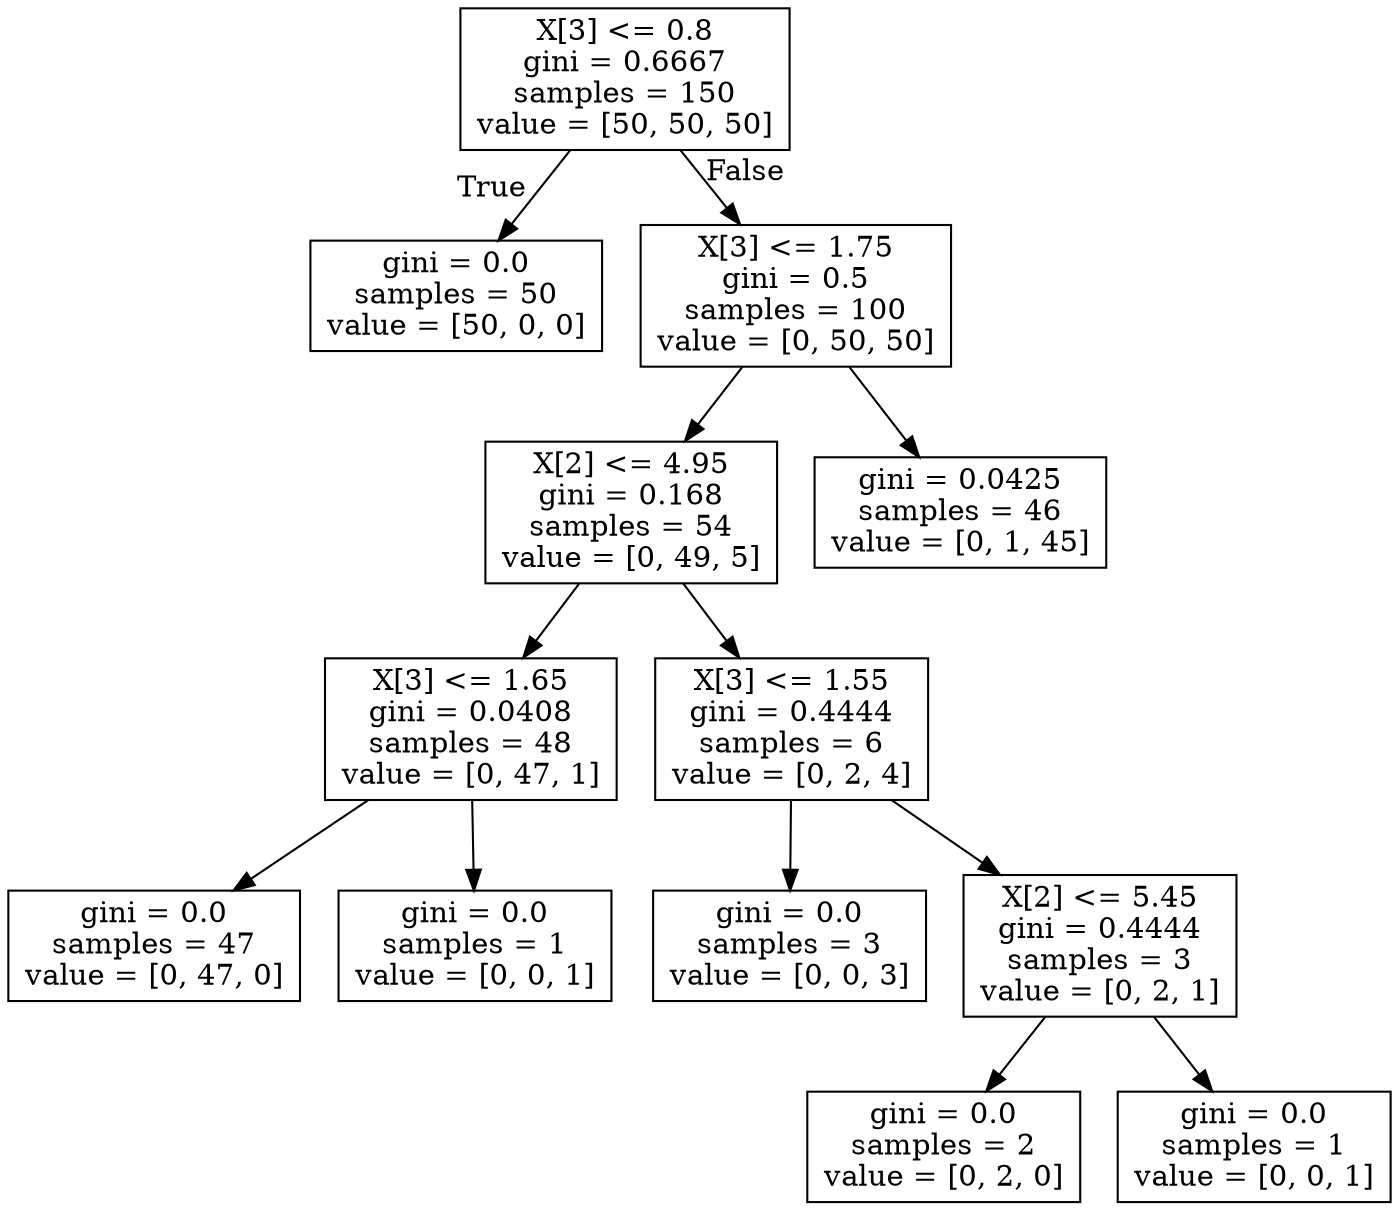 digraph Tree {
node [shape=box] ;
0 [label="X[3] <= 0.8\ngini = 0.6667\nsamples = 150\nvalue = [50, 50, 50]"] ;
1 [label="gini = 0.0\nsamples = 50\nvalue = [50, 0, 0]"] ;
0 -> 1 [labeldistance=2.5, labelangle=45, headlabel="True"] ;
2 [label="X[3] <= 1.75\ngini = 0.5\nsamples = 100\nvalue = [0, 50, 50]"] ;
0 -> 2 [labeldistance=2.5, labelangle=-45, headlabel="False"] ;
3 [label="X[2] <= 4.95\ngini = 0.168\nsamples = 54\nvalue = [0, 49, 5]"] ;
2 -> 3 ;
5 [label="X[3] <= 1.65\ngini = 0.0408\nsamples = 48\nvalue = [0, 47, 1]"] ;
3 -> 5 ;
7 [label="gini = 0.0\nsamples = 47\nvalue = [0, 47, 0]"] ;
5 -> 7 ;
8 [label="gini = 0.0\nsamples = 1\nvalue = [0, 0, 1]"] ;
5 -> 8 ;
6 [label="X[3] <= 1.55\ngini = 0.4444\nsamples = 6\nvalue = [0, 2, 4]"] ;
3 -> 6 ;
9 [label="gini = 0.0\nsamples = 3\nvalue = [0, 0, 3]"] ;
6 -> 9 ;
10 [label="X[2] <= 5.45\ngini = 0.4444\nsamples = 3\nvalue = [0, 2, 1]"] ;
6 -> 10 ;
11 [label="gini = 0.0\nsamples = 2\nvalue = [0, 2, 0]"] ;
10 -> 11 ;
12 [label="gini = 0.0\nsamples = 1\nvalue = [0, 0, 1]"] ;
10 -> 12 ;
4 [label="gini = 0.0425\nsamples = 46\nvalue = [0, 1, 45]"] ;
2 -> 4 ;
}